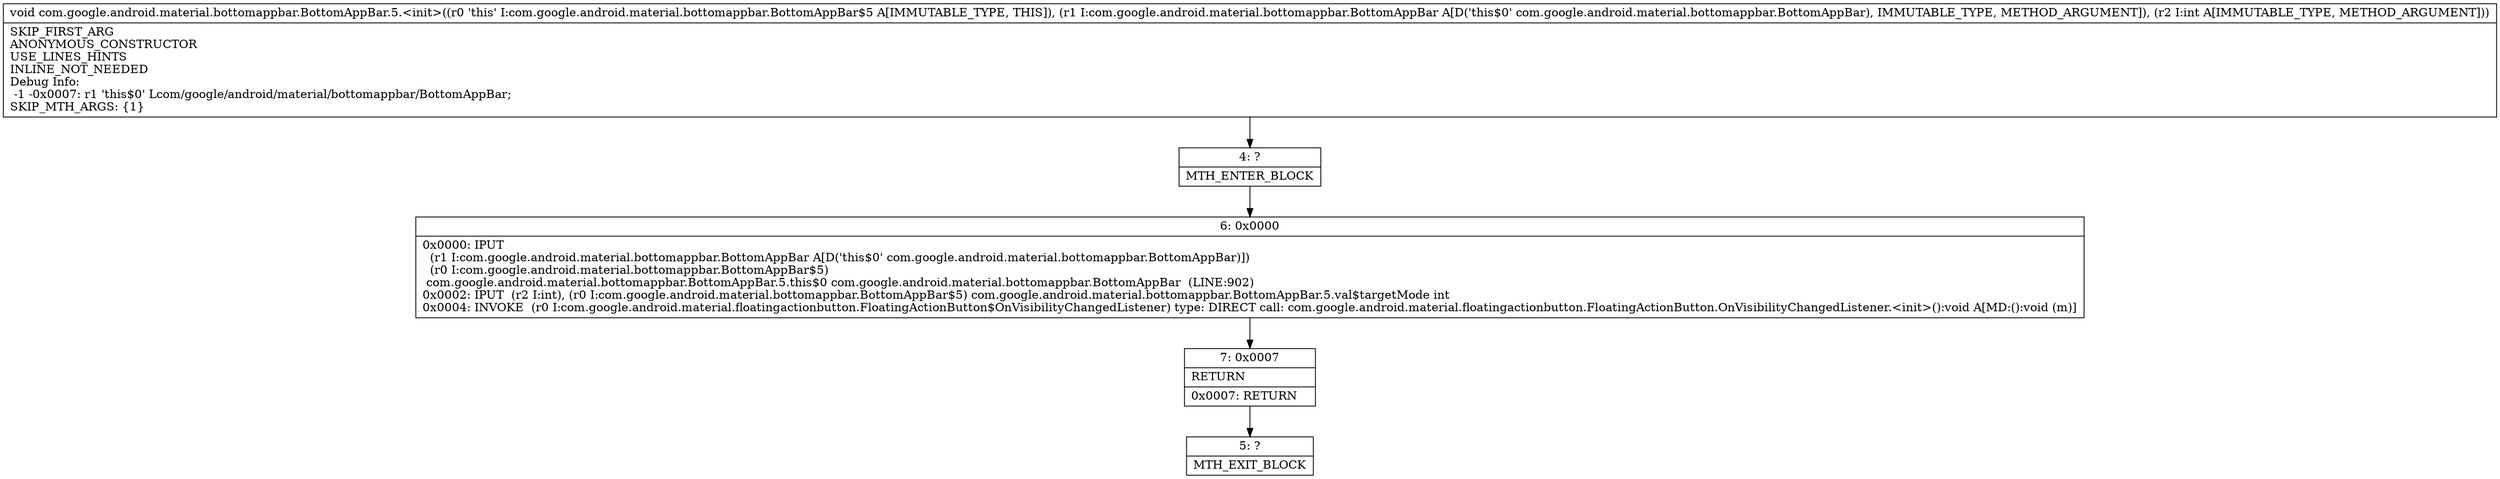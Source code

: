 digraph "CFG forcom.google.android.material.bottomappbar.BottomAppBar.5.\<init\>(Lcom\/google\/android\/material\/bottomappbar\/BottomAppBar;I)V" {
Node_4 [shape=record,label="{4\:\ ?|MTH_ENTER_BLOCK\l}"];
Node_6 [shape=record,label="{6\:\ 0x0000|0x0000: IPUT  \l  (r1 I:com.google.android.material.bottomappbar.BottomAppBar A[D('this$0' com.google.android.material.bottomappbar.BottomAppBar)])\l  (r0 I:com.google.android.material.bottomappbar.BottomAppBar$5)\l com.google.android.material.bottomappbar.BottomAppBar.5.this$0 com.google.android.material.bottomappbar.BottomAppBar  (LINE:902)\l0x0002: IPUT  (r2 I:int), (r0 I:com.google.android.material.bottomappbar.BottomAppBar$5) com.google.android.material.bottomappbar.BottomAppBar.5.val$targetMode int \l0x0004: INVOKE  (r0 I:com.google.android.material.floatingactionbutton.FloatingActionButton$OnVisibilityChangedListener) type: DIRECT call: com.google.android.material.floatingactionbutton.FloatingActionButton.OnVisibilityChangedListener.\<init\>():void A[MD:():void (m)]\l}"];
Node_7 [shape=record,label="{7\:\ 0x0007|RETURN\l|0x0007: RETURN   \l}"];
Node_5 [shape=record,label="{5\:\ ?|MTH_EXIT_BLOCK\l}"];
MethodNode[shape=record,label="{void com.google.android.material.bottomappbar.BottomAppBar.5.\<init\>((r0 'this' I:com.google.android.material.bottomappbar.BottomAppBar$5 A[IMMUTABLE_TYPE, THIS]), (r1 I:com.google.android.material.bottomappbar.BottomAppBar A[D('this$0' com.google.android.material.bottomappbar.BottomAppBar), IMMUTABLE_TYPE, METHOD_ARGUMENT]), (r2 I:int A[IMMUTABLE_TYPE, METHOD_ARGUMENT]))  | SKIP_FIRST_ARG\lANONYMOUS_CONSTRUCTOR\lUSE_LINES_HINTS\lINLINE_NOT_NEEDED\lDebug Info:\l  \-1 \-0x0007: r1 'this$0' Lcom\/google\/android\/material\/bottomappbar\/BottomAppBar;\lSKIP_MTH_ARGS: \{1\}\l}"];
MethodNode -> Node_4;Node_4 -> Node_6;
Node_6 -> Node_7;
Node_7 -> Node_5;
}

